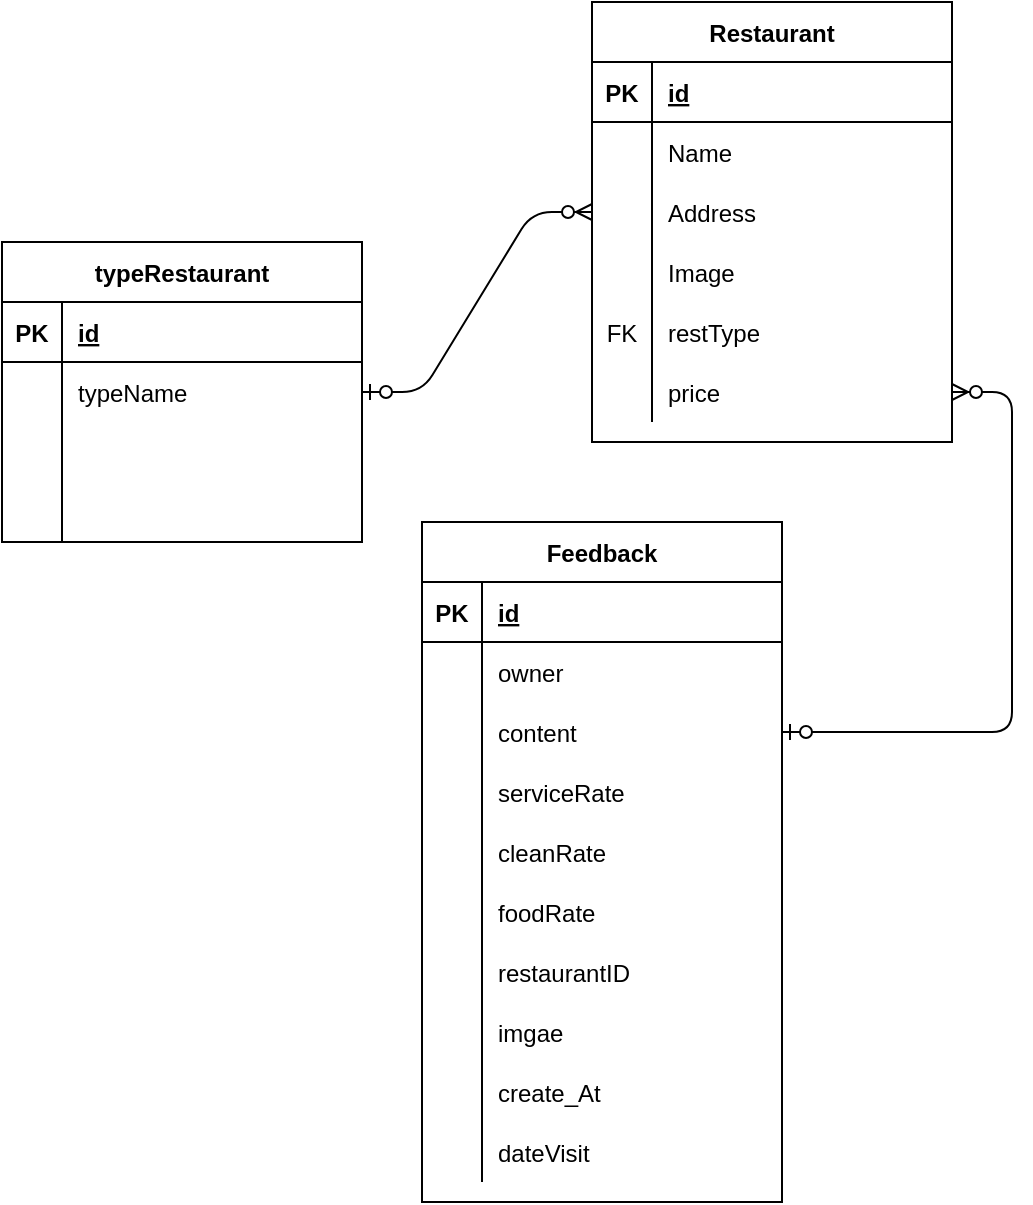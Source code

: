 <mxfile version="13.6.2" type="device"><diagram id="JxTvdEqKPMfaR6BfOrLr" name="Page-1"><mxGraphModel dx="1106" dy="830" grid="1" gridSize="10" guides="1" tooltips="1" connect="1" arrows="1" fold="1" page="1" pageScale="1" pageWidth="850" pageHeight="1100" math="0" shadow="0"><root><mxCell id="0"/><mxCell id="1" parent="0"/><mxCell id="lBvI5sUw-KtqjPLSWOhD-1" value="typeRestaurant" style="shape=table;startSize=30;container=1;collapsible=1;childLayout=tableLayout;fixedRows=1;rowLines=0;fontStyle=1;align=center;resizeLast=1;" parent="1" vertex="1"><mxGeometry x="40" y="320" width="180" height="150" as="geometry"/></mxCell><mxCell id="lBvI5sUw-KtqjPLSWOhD-2" value="" style="shape=partialRectangle;collapsible=0;dropTarget=0;pointerEvents=0;fillColor=none;top=0;left=0;bottom=1;right=0;points=[[0,0.5],[1,0.5]];portConstraint=eastwest;" parent="lBvI5sUw-KtqjPLSWOhD-1" vertex="1"><mxGeometry y="30" width="180" height="30" as="geometry"/></mxCell><mxCell id="lBvI5sUw-KtqjPLSWOhD-3" value="PK" style="shape=partialRectangle;connectable=0;fillColor=none;top=0;left=0;bottom=0;right=0;fontStyle=1;overflow=hidden;" parent="lBvI5sUw-KtqjPLSWOhD-2" vertex="1"><mxGeometry width="30" height="30" as="geometry"/></mxCell><mxCell id="lBvI5sUw-KtqjPLSWOhD-4" value="id" style="shape=partialRectangle;connectable=0;fillColor=none;top=0;left=0;bottom=0;right=0;align=left;spacingLeft=6;fontStyle=5;overflow=hidden;" parent="lBvI5sUw-KtqjPLSWOhD-2" vertex="1"><mxGeometry x="30" width="150" height="30" as="geometry"/></mxCell><mxCell id="lBvI5sUw-KtqjPLSWOhD-5" value="" style="shape=partialRectangle;collapsible=0;dropTarget=0;pointerEvents=0;fillColor=none;top=0;left=0;bottom=0;right=0;points=[[0,0.5],[1,0.5]];portConstraint=eastwest;" parent="lBvI5sUw-KtqjPLSWOhD-1" vertex="1"><mxGeometry y="60" width="180" height="30" as="geometry"/></mxCell><mxCell id="lBvI5sUw-KtqjPLSWOhD-6" value="" style="shape=partialRectangle;connectable=0;fillColor=none;top=0;left=0;bottom=0;right=0;editable=1;overflow=hidden;" parent="lBvI5sUw-KtqjPLSWOhD-5" vertex="1"><mxGeometry width="30" height="30" as="geometry"/></mxCell><mxCell id="lBvI5sUw-KtqjPLSWOhD-7" value="typeName" style="shape=partialRectangle;connectable=0;fillColor=none;top=0;left=0;bottom=0;right=0;align=left;spacingLeft=6;overflow=hidden;" parent="lBvI5sUw-KtqjPLSWOhD-5" vertex="1"><mxGeometry x="30" width="150" height="30" as="geometry"/></mxCell><mxCell id="lBvI5sUw-KtqjPLSWOhD-8" value="" style="shape=partialRectangle;collapsible=0;dropTarget=0;pointerEvents=0;fillColor=none;top=0;left=0;bottom=0;right=0;points=[[0,0.5],[1,0.5]];portConstraint=eastwest;" parent="lBvI5sUw-KtqjPLSWOhD-1" vertex="1"><mxGeometry y="90" width="180" height="30" as="geometry"/></mxCell><mxCell id="lBvI5sUw-KtqjPLSWOhD-9" value="" style="shape=partialRectangle;connectable=0;fillColor=none;top=0;left=0;bottom=0;right=0;editable=1;overflow=hidden;" parent="lBvI5sUw-KtqjPLSWOhD-8" vertex="1"><mxGeometry width="30" height="30" as="geometry"/></mxCell><mxCell id="lBvI5sUw-KtqjPLSWOhD-10" value="" style="shape=partialRectangle;connectable=0;fillColor=none;top=0;left=0;bottom=0;right=0;align=left;spacingLeft=6;overflow=hidden;" parent="lBvI5sUw-KtqjPLSWOhD-8" vertex="1"><mxGeometry x="30" width="150" height="30" as="geometry"/></mxCell><mxCell id="lBvI5sUw-KtqjPLSWOhD-11" value="" style="shape=partialRectangle;collapsible=0;dropTarget=0;pointerEvents=0;fillColor=none;top=0;left=0;bottom=0;right=0;points=[[0,0.5],[1,0.5]];portConstraint=eastwest;" parent="lBvI5sUw-KtqjPLSWOhD-1" vertex="1"><mxGeometry y="120" width="180" height="30" as="geometry"/></mxCell><mxCell id="lBvI5sUw-KtqjPLSWOhD-12" value="" style="shape=partialRectangle;connectable=0;fillColor=none;top=0;left=0;bottom=0;right=0;editable=1;overflow=hidden;" parent="lBvI5sUw-KtqjPLSWOhD-11" vertex="1"><mxGeometry width="30" height="30" as="geometry"/></mxCell><mxCell id="lBvI5sUw-KtqjPLSWOhD-13" value="" style="shape=partialRectangle;connectable=0;fillColor=none;top=0;left=0;bottom=0;right=0;align=left;spacingLeft=6;overflow=hidden;" parent="lBvI5sUw-KtqjPLSWOhD-11" vertex="1"><mxGeometry x="30" width="150" height="30" as="geometry"/></mxCell><mxCell id="lBvI5sUw-KtqjPLSWOhD-14" value="Restaurant" style="shape=table;startSize=30;container=1;collapsible=1;childLayout=tableLayout;fixedRows=1;rowLines=0;fontStyle=1;align=center;resizeLast=1;" parent="1" vertex="1"><mxGeometry x="335" y="200" width="180" height="220" as="geometry"/></mxCell><mxCell id="lBvI5sUw-KtqjPLSWOhD-15" value="" style="shape=partialRectangle;collapsible=0;dropTarget=0;pointerEvents=0;fillColor=none;top=0;left=0;bottom=1;right=0;points=[[0,0.5],[1,0.5]];portConstraint=eastwest;" parent="lBvI5sUw-KtqjPLSWOhD-14" vertex="1"><mxGeometry y="30" width="180" height="30" as="geometry"/></mxCell><mxCell id="lBvI5sUw-KtqjPLSWOhD-16" value="PK" style="shape=partialRectangle;connectable=0;fillColor=none;top=0;left=0;bottom=0;right=0;fontStyle=1;overflow=hidden;" parent="lBvI5sUw-KtqjPLSWOhD-15" vertex="1"><mxGeometry width="30" height="30" as="geometry"/></mxCell><mxCell id="lBvI5sUw-KtqjPLSWOhD-17" value="id" style="shape=partialRectangle;connectable=0;fillColor=none;top=0;left=0;bottom=0;right=0;align=left;spacingLeft=6;fontStyle=5;overflow=hidden;" parent="lBvI5sUw-KtqjPLSWOhD-15" vertex="1"><mxGeometry x="30" width="150" height="30" as="geometry"/></mxCell><mxCell id="lBvI5sUw-KtqjPLSWOhD-18" value="" style="shape=partialRectangle;collapsible=0;dropTarget=0;pointerEvents=0;fillColor=none;top=0;left=0;bottom=0;right=0;points=[[0,0.5],[1,0.5]];portConstraint=eastwest;" parent="lBvI5sUw-KtqjPLSWOhD-14" vertex="1"><mxGeometry y="60" width="180" height="30" as="geometry"/></mxCell><mxCell id="lBvI5sUw-KtqjPLSWOhD-19" value="" style="shape=partialRectangle;connectable=0;fillColor=none;top=0;left=0;bottom=0;right=0;editable=1;overflow=hidden;" parent="lBvI5sUw-KtqjPLSWOhD-18" vertex="1"><mxGeometry width="30" height="30" as="geometry"/></mxCell><mxCell id="lBvI5sUw-KtqjPLSWOhD-20" value="Name" style="shape=partialRectangle;connectable=0;fillColor=none;top=0;left=0;bottom=0;right=0;align=left;spacingLeft=6;overflow=hidden;" parent="lBvI5sUw-KtqjPLSWOhD-18" vertex="1"><mxGeometry x="30" width="150" height="30" as="geometry"/></mxCell><mxCell id="lBvI5sUw-KtqjPLSWOhD-21" value="" style="shape=partialRectangle;collapsible=0;dropTarget=0;pointerEvents=0;fillColor=none;top=0;left=0;bottom=0;right=0;points=[[0,0.5],[1,0.5]];portConstraint=eastwest;" parent="lBvI5sUw-KtqjPLSWOhD-14" vertex="1"><mxGeometry y="90" width="180" height="30" as="geometry"/></mxCell><mxCell id="lBvI5sUw-KtqjPLSWOhD-22" value="" style="shape=partialRectangle;connectable=0;fillColor=none;top=0;left=0;bottom=0;right=0;editable=1;overflow=hidden;" parent="lBvI5sUw-KtqjPLSWOhD-21" vertex="1"><mxGeometry width="30" height="30" as="geometry"/></mxCell><mxCell id="lBvI5sUw-KtqjPLSWOhD-23" value="Address" style="shape=partialRectangle;connectable=0;fillColor=none;top=0;left=0;bottom=0;right=0;align=left;spacingLeft=6;overflow=hidden;" parent="lBvI5sUw-KtqjPLSWOhD-21" vertex="1"><mxGeometry x="30" width="150" height="30" as="geometry"/></mxCell><mxCell id="lBvI5sUw-KtqjPLSWOhD-24" value="" style="shape=partialRectangle;collapsible=0;dropTarget=0;pointerEvents=0;fillColor=none;top=0;left=0;bottom=0;right=0;points=[[0,0.5],[1,0.5]];portConstraint=eastwest;" parent="lBvI5sUw-KtqjPLSWOhD-14" vertex="1"><mxGeometry y="120" width="180" height="30" as="geometry"/></mxCell><mxCell id="lBvI5sUw-KtqjPLSWOhD-25" value="" style="shape=partialRectangle;connectable=0;fillColor=none;top=0;left=0;bottom=0;right=0;editable=1;overflow=hidden;" parent="lBvI5sUw-KtqjPLSWOhD-24" vertex="1"><mxGeometry width="30" height="30" as="geometry"/></mxCell><mxCell id="lBvI5sUw-KtqjPLSWOhD-26" value="Image" style="shape=partialRectangle;connectable=0;fillColor=none;top=0;left=0;bottom=0;right=0;align=left;spacingLeft=6;overflow=hidden;" parent="lBvI5sUw-KtqjPLSWOhD-24" vertex="1"><mxGeometry x="30" width="150" height="30" as="geometry"/></mxCell><mxCell id="lBvI5sUw-KtqjPLSWOhD-40" value="" style="shape=partialRectangle;collapsible=0;dropTarget=0;pointerEvents=0;fillColor=none;top=0;left=0;bottom=0;right=0;points=[[0,0.5],[1,0.5]];portConstraint=eastwest;" parent="lBvI5sUw-KtqjPLSWOhD-14" vertex="1"><mxGeometry y="150" width="180" height="30" as="geometry"/></mxCell><mxCell id="lBvI5sUw-KtqjPLSWOhD-41" value="FK" style="shape=partialRectangle;connectable=0;fillColor=none;top=0;left=0;bottom=0;right=0;editable=1;overflow=hidden;" parent="lBvI5sUw-KtqjPLSWOhD-40" vertex="1"><mxGeometry width="30" height="30" as="geometry"/></mxCell><mxCell id="lBvI5sUw-KtqjPLSWOhD-42" value="restType" style="shape=partialRectangle;connectable=0;fillColor=none;top=0;left=0;bottom=0;right=0;align=left;spacingLeft=6;overflow=hidden;" parent="lBvI5sUw-KtqjPLSWOhD-40" vertex="1"><mxGeometry x="30" width="150" height="30" as="geometry"/></mxCell><mxCell id="lBvI5sUw-KtqjPLSWOhD-59" value="" style="shape=partialRectangle;collapsible=0;dropTarget=0;pointerEvents=0;fillColor=none;top=0;left=0;bottom=0;right=0;points=[[0,0.5],[1,0.5]];portConstraint=eastwest;" parent="lBvI5sUw-KtqjPLSWOhD-14" vertex="1"><mxGeometry y="180" width="180" height="30" as="geometry"/></mxCell><mxCell id="lBvI5sUw-KtqjPLSWOhD-60" value="" style="shape=partialRectangle;connectable=0;fillColor=none;top=0;left=0;bottom=0;right=0;editable=1;overflow=hidden;" parent="lBvI5sUw-KtqjPLSWOhD-59" vertex="1"><mxGeometry width="30" height="30" as="geometry"/></mxCell><mxCell id="lBvI5sUw-KtqjPLSWOhD-61" value="price" style="shape=partialRectangle;connectable=0;fillColor=none;top=0;left=0;bottom=0;right=0;align=left;spacingLeft=6;overflow=hidden;" parent="lBvI5sUw-KtqjPLSWOhD-59" vertex="1"><mxGeometry x="30" width="150" height="30" as="geometry"/></mxCell><mxCell id="lBvI5sUw-KtqjPLSWOhD-71" value="" style="edgeStyle=entityRelationEdgeStyle;fontSize=12;html=1;endArrow=ERzeroToMany;startArrow=ERzeroToOne;exitX=1;exitY=0.5;exitDx=0;exitDy=0;entryX=0;entryY=0.5;entryDx=0;entryDy=0;" parent="1" source="lBvI5sUw-KtqjPLSWOhD-5" target="lBvI5sUw-KtqjPLSWOhD-21" edge="1"><mxGeometry width="100" height="100" relative="1" as="geometry"><mxPoint x="370" y="480" as="sourcePoint"/><mxPoint x="470" y="380" as="targetPoint"/></mxGeometry></mxCell><mxCell id="lBvI5sUw-KtqjPLSWOhD-72" value="" style="edgeStyle=entityRelationEdgeStyle;fontSize=12;html=1;endArrow=ERzeroToMany;startArrow=ERzeroToOne;exitX=1;exitY=0.5;exitDx=0;exitDy=0;" parent="1" source="lBvI5sUw-KtqjPLSWOhD-50" target="lBvI5sUw-KtqjPLSWOhD-59" edge="1"><mxGeometry width="100" height="100" relative="1" as="geometry"><mxPoint x="370" y="480" as="sourcePoint"/><mxPoint x="470" y="380" as="targetPoint"/></mxGeometry></mxCell><mxCell id="lBvI5sUw-KtqjPLSWOhD-43" value="Feedback" style="shape=table;startSize=30;container=1;collapsible=1;childLayout=tableLayout;fixedRows=1;rowLines=0;fontStyle=1;align=center;resizeLast=1;" parent="1" vertex="1"><mxGeometry x="250" y="460" width="180" height="340" as="geometry"/></mxCell><mxCell id="lBvI5sUw-KtqjPLSWOhD-44" value="" style="shape=partialRectangle;collapsible=0;dropTarget=0;pointerEvents=0;fillColor=none;top=0;left=0;bottom=1;right=0;points=[[0,0.5],[1,0.5]];portConstraint=eastwest;" parent="lBvI5sUw-KtqjPLSWOhD-43" vertex="1"><mxGeometry y="30" width="180" height="30" as="geometry"/></mxCell><mxCell id="lBvI5sUw-KtqjPLSWOhD-45" value="PK" style="shape=partialRectangle;connectable=0;fillColor=none;top=0;left=0;bottom=0;right=0;fontStyle=1;overflow=hidden;" parent="lBvI5sUw-KtqjPLSWOhD-44" vertex="1"><mxGeometry width="30" height="30" as="geometry"/></mxCell><mxCell id="lBvI5sUw-KtqjPLSWOhD-46" value="id" style="shape=partialRectangle;connectable=0;fillColor=none;top=0;left=0;bottom=0;right=0;align=left;spacingLeft=6;fontStyle=5;overflow=hidden;" parent="lBvI5sUw-KtqjPLSWOhD-44" vertex="1"><mxGeometry x="30" width="150" height="30" as="geometry"/></mxCell><mxCell id="lBvI5sUw-KtqjPLSWOhD-47" value="" style="shape=partialRectangle;collapsible=0;dropTarget=0;pointerEvents=0;fillColor=none;top=0;left=0;bottom=0;right=0;points=[[0,0.5],[1,0.5]];portConstraint=eastwest;" parent="lBvI5sUw-KtqjPLSWOhD-43" vertex="1"><mxGeometry y="60" width="180" height="30" as="geometry"/></mxCell><mxCell id="lBvI5sUw-KtqjPLSWOhD-48" value="" style="shape=partialRectangle;connectable=0;fillColor=none;top=0;left=0;bottom=0;right=0;editable=1;overflow=hidden;" parent="lBvI5sUw-KtqjPLSWOhD-47" vertex="1"><mxGeometry width="30" height="30" as="geometry"/></mxCell><mxCell id="lBvI5sUw-KtqjPLSWOhD-49" value="owner" style="shape=partialRectangle;connectable=0;fillColor=none;top=0;left=0;bottom=0;right=0;align=left;spacingLeft=6;overflow=hidden;" parent="lBvI5sUw-KtqjPLSWOhD-47" vertex="1"><mxGeometry x="30" width="150" height="30" as="geometry"/></mxCell><mxCell id="lBvI5sUw-KtqjPLSWOhD-50" value="" style="shape=partialRectangle;collapsible=0;dropTarget=0;pointerEvents=0;fillColor=none;top=0;left=0;bottom=0;right=0;points=[[0,0.5],[1,0.5]];portConstraint=eastwest;" parent="lBvI5sUw-KtqjPLSWOhD-43" vertex="1"><mxGeometry y="90" width="180" height="30" as="geometry"/></mxCell><mxCell id="lBvI5sUw-KtqjPLSWOhD-51" value="" style="shape=partialRectangle;connectable=0;fillColor=none;top=0;left=0;bottom=0;right=0;editable=1;overflow=hidden;" parent="lBvI5sUw-KtqjPLSWOhD-50" vertex="1"><mxGeometry width="30" height="30" as="geometry"/></mxCell><mxCell id="lBvI5sUw-KtqjPLSWOhD-52" value="content" style="shape=partialRectangle;connectable=0;fillColor=none;top=0;left=0;bottom=0;right=0;align=left;spacingLeft=6;overflow=hidden;" parent="lBvI5sUw-KtqjPLSWOhD-50" vertex="1"><mxGeometry x="30" width="150" height="30" as="geometry"/></mxCell><mxCell id="lBvI5sUw-KtqjPLSWOhD-53" value="" style="shape=partialRectangle;collapsible=0;dropTarget=0;pointerEvents=0;fillColor=none;top=0;left=0;bottom=0;right=0;points=[[0,0.5],[1,0.5]];portConstraint=eastwest;" parent="lBvI5sUw-KtqjPLSWOhD-43" vertex="1"><mxGeometry y="120" width="180" height="30" as="geometry"/></mxCell><mxCell id="lBvI5sUw-KtqjPLSWOhD-54" value="" style="shape=partialRectangle;connectable=0;fillColor=none;top=0;left=0;bottom=0;right=0;editable=1;overflow=hidden;" parent="lBvI5sUw-KtqjPLSWOhD-53" vertex="1"><mxGeometry width="30" height="30" as="geometry"/></mxCell><mxCell id="lBvI5sUw-KtqjPLSWOhD-55" value="serviceRate" style="shape=partialRectangle;connectable=0;fillColor=none;top=0;left=0;bottom=0;right=0;align=left;spacingLeft=6;overflow=hidden;" parent="lBvI5sUw-KtqjPLSWOhD-53" vertex="1"><mxGeometry x="30" width="150" height="30" as="geometry"/></mxCell><mxCell id="lBvI5sUw-KtqjPLSWOhD-62" value="" style="shape=partialRectangle;collapsible=0;dropTarget=0;pointerEvents=0;fillColor=none;top=0;left=0;bottom=0;right=0;points=[[0,0.5],[1,0.5]];portConstraint=eastwest;" parent="lBvI5sUw-KtqjPLSWOhD-43" vertex="1"><mxGeometry y="150" width="180" height="30" as="geometry"/></mxCell><mxCell id="lBvI5sUw-KtqjPLSWOhD-63" value="" style="shape=partialRectangle;connectable=0;fillColor=none;top=0;left=0;bottom=0;right=0;editable=1;overflow=hidden;" parent="lBvI5sUw-KtqjPLSWOhD-62" vertex="1"><mxGeometry width="30" height="30" as="geometry"/></mxCell><mxCell id="lBvI5sUw-KtqjPLSWOhD-64" value="cleanRate" style="shape=partialRectangle;connectable=0;fillColor=none;top=0;left=0;bottom=0;right=0;align=left;spacingLeft=6;overflow=hidden;" parent="lBvI5sUw-KtqjPLSWOhD-62" vertex="1"><mxGeometry x="30" width="150" height="30" as="geometry"/></mxCell><mxCell id="lBvI5sUw-KtqjPLSWOhD-65" value="" style="shape=partialRectangle;collapsible=0;dropTarget=0;pointerEvents=0;fillColor=none;top=0;left=0;bottom=0;right=0;points=[[0,0.5],[1,0.5]];portConstraint=eastwest;" parent="lBvI5sUw-KtqjPLSWOhD-43" vertex="1"><mxGeometry y="180" width="180" height="30" as="geometry"/></mxCell><mxCell id="lBvI5sUw-KtqjPLSWOhD-66" value="" style="shape=partialRectangle;connectable=0;fillColor=none;top=0;left=0;bottom=0;right=0;editable=1;overflow=hidden;" parent="lBvI5sUw-KtqjPLSWOhD-65" vertex="1"><mxGeometry width="30" height="30" as="geometry"/></mxCell><mxCell id="lBvI5sUw-KtqjPLSWOhD-67" value="foodRate" style="shape=partialRectangle;connectable=0;fillColor=none;top=0;left=0;bottom=0;right=0;align=left;spacingLeft=6;overflow=hidden;" parent="lBvI5sUw-KtqjPLSWOhD-65" vertex="1"><mxGeometry x="30" width="150" height="30" as="geometry"/></mxCell><mxCell id="lBvI5sUw-KtqjPLSWOhD-68" value="" style="shape=partialRectangle;collapsible=0;dropTarget=0;pointerEvents=0;fillColor=none;top=0;left=0;bottom=0;right=0;points=[[0,0.5],[1,0.5]];portConstraint=eastwest;" parent="lBvI5sUw-KtqjPLSWOhD-43" vertex="1"><mxGeometry y="210" width="180" height="30" as="geometry"/></mxCell><mxCell id="lBvI5sUw-KtqjPLSWOhD-69" value="" style="shape=partialRectangle;connectable=0;fillColor=none;top=0;left=0;bottom=0;right=0;editable=1;overflow=hidden;" parent="lBvI5sUw-KtqjPLSWOhD-68" vertex="1"><mxGeometry width="30" height="30" as="geometry"/></mxCell><mxCell id="lBvI5sUw-KtqjPLSWOhD-70" value="restaurantID" style="shape=partialRectangle;connectable=0;fillColor=none;top=0;left=0;bottom=0;right=0;align=left;spacingLeft=6;overflow=hidden;" parent="lBvI5sUw-KtqjPLSWOhD-68" vertex="1"><mxGeometry x="30" width="150" height="30" as="geometry"/></mxCell><mxCell id="bGkc0X0kCvb1Ue8qfDZT-1" value="" style="shape=partialRectangle;collapsible=0;dropTarget=0;pointerEvents=0;fillColor=none;top=0;left=0;bottom=0;right=0;points=[[0,0.5],[1,0.5]];portConstraint=eastwest;" vertex="1" parent="lBvI5sUw-KtqjPLSWOhD-43"><mxGeometry y="240" width="180" height="30" as="geometry"/></mxCell><mxCell id="bGkc0X0kCvb1Ue8qfDZT-2" value="" style="shape=partialRectangle;connectable=0;fillColor=none;top=0;left=0;bottom=0;right=0;editable=1;overflow=hidden;" vertex="1" parent="bGkc0X0kCvb1Ue8qfDZT-1"><mxGeometry width="30" height="30" as="geometry"/></mxCell><mxCell id="bGkc0X0kCvb1Ue8qfDZT-3" value="imgae" style="shape=partialRectangle;connectable=0;fillColor=none;top=0;left=0;bottom=0;right=0;align=left;spacingLeft=6;overflow=hidden;" vertex="1" parent="bGkc0X0kCvb1Ue8qfDZT-1"><mxGeometry x="30" width="150" height="30" as="geometry"/></mxCell><mxCell id="bGkc0X0kCvb1Ue8qfDZT-4" value="" style="shape=partialRectangle;collapsible=0;dropTarget=0;pointerEvents=0;fillColor=none;top=0;left=0;bottom=0;right=0;points=[[0,0.5],[1,0.5]];portConstraint=eastwest;" vertex="1" parent="lBvI5sUw-KtqjPLSWOhD-43"><mxGeometry y="270" width="180" height="30" as="geometry"/></mxCell><mxCell id="bGkc0X0kCvb1Ue8qfDZT-5" value="" style="shape=partialRectangle;connectable=0;fillColor=none;top=0;left=0;bottom=0;right=0;editable=1;overflow=hidden;" vertex="1" parent="bGkc0X0kCvb1Ue8qfDZT-4"><mxGeometry width="30" height="30" as="geometry"/></mxCell><mxCell id="bGkc0X0kCvb1Ue8qfDZT-6" value="create_At" style="shape=partialRectangle;connectable=0;fillColor=none;top=0;left=0;bottom=0;right=0;align=left;spacingLeft=6;overflow=hidden;" vertex="1" parent="bGkc0X0kCvb1Ue8qfDZT-4"><mxGeometry x="30" width="150" height="30" as="geometry"/></mxCell><mxCell id="bGkc0X0kCvb1Ue8qfDZT-7" value="" style="shape=partialRectangle;collapsible=0;dropTarget=0;pointerEvents=0;fillColor=none;top=0;left=0;bottom=0;right=0;points=[[0,0.5],[1,0.5]];portConstraint=eastwest;" vertex="1" parent="lBvI5sUw-KtqjPLSWOhD-43"><mxGeometry y="300" width="180" height="30" as="geometry"/></mxCell><mxCell id="bGkc0X0kCvb1Ue8qfDZT-8" value="" style="shape=partialRectangle;connectable=0;fillColor=none;top=0;left=0;bottom=0;right=0;editable=1;overflow=hidden;" vertex="1" parent="bGkc0X0kCvb1Ue8qfDZT-7"><mxGeometry width="30" height="30" as="geometry"/></mxCell><mxCell id="bGkc0X0kCvb1Ue8qfDZT-9" value="dateVisit" style="shape=partialRectangle;connectable=0;fillColor=none;top=0;left=0;bottom=0;right=0;align=left;spacingLeft=6;overflow=hidden;" vertex="1" parent="bGkc0X0kCvb1Ue8qfDZT-7"><mxGeometry x="30" width="150" height="30" as="geometry"/></mxCell></root></mxGraphModel></diagram></mxfile>